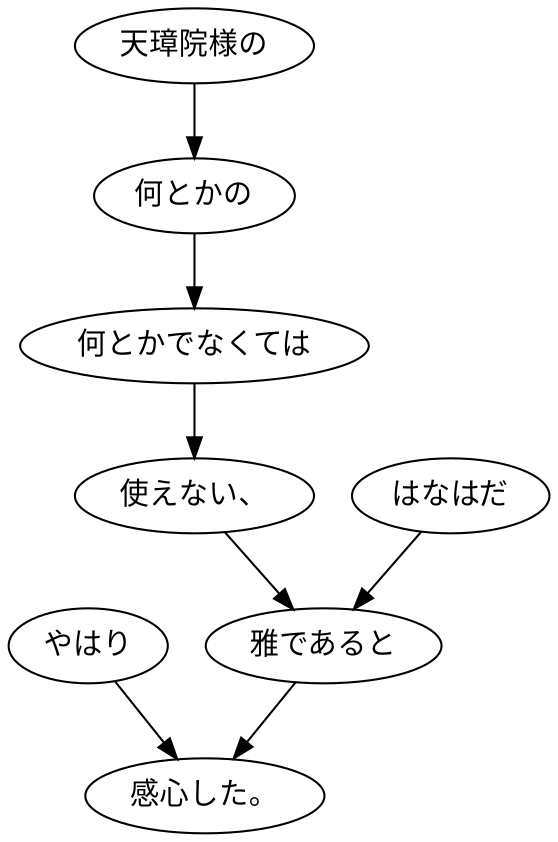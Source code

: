 digraph graph931 {
	node0 [label="やはり"];
	node1 [label="天璋院様の"];
	node2 [label="何とかの"];
	node3 [label="何とかでなくては"];
	node4 [label="使えない、"];
	node5 [label="はなはだ"];
	node6 [label="雅であると"];
	node7 [label="感心した。"];
	node0 -> node7;
	node1 -> node2;
	node2 -> node3;
	node3 -> node4;
	node4 -> node6;
	node5 -> node6;
	node6 -> node7;
}
